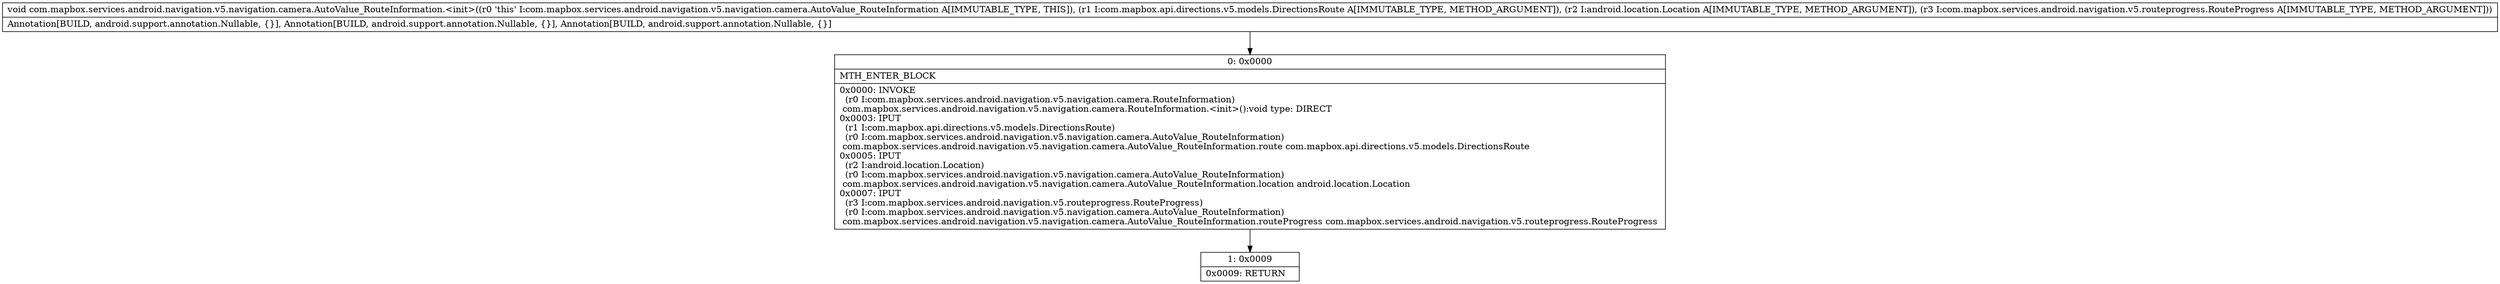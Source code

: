 digraph "CFG forcom.mapbox.services.android.navigation.v5.navigation.camera.AutoValue_RouteInformation.\<init\>(Lcom\/mapbox\/api\/directions\/v5\/models\/DirectionsRoute;Landroid\/location\/Location;Lcom\/mapbox\/services\/android\/navigation\/v5\/routeprogress\/RouteProgress;)V" {
Node_0 [shape=record,label="{0\:\ 0x0000|MTH_ENTER_BLOCK\l|0x0000: INVOKE  \l  (r0 I:com.mapbox.services.android.navigation.v5.navigation.camera.RouteInformation)\l com.mapbox.services.android.navigation.v5.navigation.camera.RouteInformation.\<init\>():void type: DIRECT \l0x0003: IPUT  \l  (r1 I:com.mapbox.api.directions.v5.models.DirectionsRoute)\l  (r0 I:com.mapbox.services.android.navigation.v5.navigation.camera.AutoValue_RouteInformation)\l com.mapbox.services.android.navigation.v5.navigation.camera.AutoValue_RouteInformation.route com.mapbox.api.directions.v5.models.DirectionsRoute \l0x0005: IPUT  \l  (r2 I:android.location.Location)\l  (r0 I:com.mapbox.services.android.navigation.v5.navigation.camera.AutoValue_RouteInformation)\l com.mapbox.services.android.navigation.v5.navigation.camera.AutoValue_RouteInformation.location android.location.Location \l0x0007: IPUT  \l  (r3 I:com.mapbox.services.android.navigation.v5.routeprogress.RouteProgress)\l  (r0 I:com.mapbox.services.android.navigation.v5.navigation.camera.AutoValue_RouteInformation)\l com.mapbox.services.android.navigation.v5.navigation.camera.AutoValue_RouteInformation.routeProgress com.mapbox.services.android.navigation.v5.routeprogress.RouteProgress \l}"];
Node_1 [shape=record,label="{1\:\ 0x0009|0x0009: RETURN   \l}"];
MethodNode[shape=record,label="{void com.mapbox.services.android.navigation.v5.navigation.camera.AutoValue_RouteInformation.\<init\>((r0 'this' I:com.mapbox.services.android.navigation.v5.navigation.camera.AutoValue_RouteInformation A[IMMUTABLE_TYPE, THIS]), (r1 I:com.mapbox.api.directions.v5.models.DirectionsRoute A[IMMUTABLE_TYPE, METHOD_ARGUMENT]), (r2 I:android.location.Location A[IMMUTABLE_TYPE, METHOD_ARGUMENT]), (r3 I:com.mapbox.services.android.navigation.v5.routeprogress.RouteProgress A[IMMUTABLE_TYPE, METHOD_ARGUMENT]))  | Annotation[BUILD, android.support.annotation.Nullable, \{\}], Annotation[BUILD, android.support.annotation.Nullable, \{\}], Annotation[BUILD, android.support.annotation.Nullable, \{\}]\l}"];
MethodNode -> Node_0;
Node_0 -> Node_1;
}

